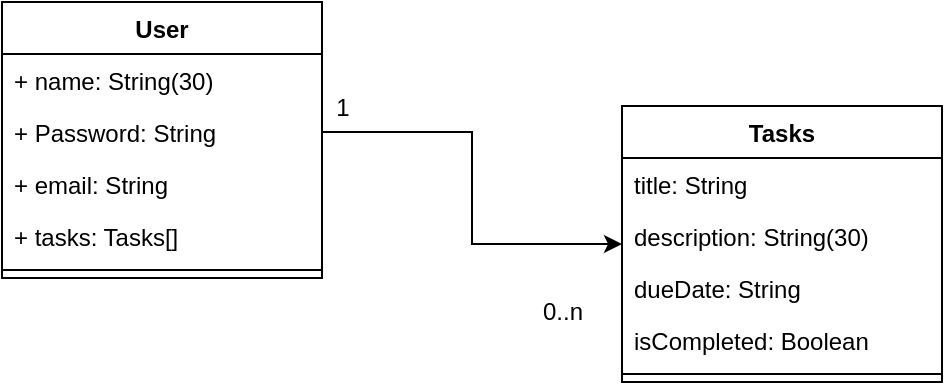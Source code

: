 <mxfile version="26.2.14">
  <diagram name="Seite-1" id="o9Cc-xWVdQbh3j_FQZls">
    <mxGraphModel dx="1639" dy="851" grid="1" gridSize="10" guides="1" tooltips="1" connect="1" arrows="1" fold="1" page="1" pageScale="1" pageWidth="827" pageHeight="1169" math="0" shadow="0">
      <root>
        <mxCell id="0" />
        <mxCell id="1" parent="0" />
        <mxCell id="qgq5JgrYsX4Nd7nGGl7e-39" value="User" style="swimlane;fontStyle=1;align=center;verticalAlign=top;childLayout=stackLayout;horizontal=1;startSize=26;horizontalStack=0;resizeParent=1;resizeParentMax=0;resizeLast=0;collapsible=1;marginBottom=0;whiteSpace=wrap;html=1;" parent="1" vertex="1">
          <mxGeometry x="100" y="260" width="160" height="138" as="geometry" />
        </mxCell>
        <mxCell id="qgq5JgrYsX4Nd7nGGl7e-43" value="+ name: String(30)" style="text;strokeColor=none;fillColor=none;align=left;verticalAlign=top;spacingLeft=4;spacingRight=4;overflow=hidden;rotatable=0;points=[[0,0.5],[1,0.5]];portConstraint=eastwest;whiteSpace=wrap;html=1;" parent="qgq5JgrYsX4Nd7nGGl7e-39" vertex="1">
          <mxGeometry y="26" width="160" height="26" as="geometry" />
        </mxCell>
        <mxCell id="qgq5JgrYsX4Nd7nGGl7e-45" value="+ Password: String" style="text;strokeColor=none;fillColor=none;align=left;verticalAlign=top;spacingLeft=4;spacingRight=4;overflow=hidden;rotatable=0;points=[[0,0.5],[1,0.5]];portConstraint=eastwest;whiteSpace=wrap;html=1;" parent="qgq5JgrYsX4Nd7nGGl7e-39" vertex="1">
          <mxGeometry y="52" width="160" height="26" as="geometry" />
        </mxCell>
        <mxCell id="qgq5JgrYsX4Nd7nGGl7e-58" value="+ email: String" style="text;strokeColor=none;fillColor=none;align=left;verticalAlign=top;spacingLeft=4;spacingRight=4;overflow=hidden;rotatable=0;points=[[0,0.5],[1,0.5]];portConstraint=eastwest;whiteSpace=wrap;html=1;" parent="qgq5JgrYsX4Nd7nGGl7e-39" vertex="1">
          <mxGeometry y="78" width="160" height="26" as="geometry" />
        </mxCell>
        <mxCell id="qgq5JgrYsX4Nd7nGGl7e-44" value="+ tasks: Tasks[]" style="text;strokeColor=none;fillColor=none;align=left;verticalAlign=top;spacingLeft=4;spacingRight=4;overflow=hidden;rotatable=0;points=[[0,0.5],[1,0.5]];portConstraint=eastwest;whiteSpace=wrap;html=1;" parent="qgq5JgrYsX4Nd7nGGl7e-39" vertex="1">
          <mxGeometry y="104" width="160" height="26" as="geometry" />
        </mxCell>
        <mxCell id="qgq5JgrYsX4Nd7nGGl7e-41" value="" style="line;strokeWidth=1;fillColor=none;align=left;verticalAlign=middle;spacingTop=-1;spacingLeft=3;spacingRight=3;rotatable=0;labelPosition=right;points=[];portConstraint=eastwest;strokeColor=inherit;" parent="qgq5JgrYsX4Nd7nGGl7e-39" vertex="1">
          <mxGeometry y="130" width="160" height="8" as="geometry" />
        </mxCell>
        <mxCell id="qgq5JgrYsX4Nd7nGGl7e-47" value="Tasks" style="swimlane;fontStyle=1;align=center;verticalAlign=top;childLayout=stackLayout;horizontal=1;startSize=26;horizontalStack=0;resizeParent=1;resizeParentMax=0;resizeLast=0;collapsible=1;marginBottom=0;whiteSpace=wrap;html=1;" parent="1" vertex="1">
          <mxGeometry x="410" y="312" width="160" height="138" as="geometry" />
        </mxCell>
        <mxCell id="qgq5JgrYsX4Nd7nGGl7e-55" value="title: String" style="text;strokeColor=none;fillColor=none;align=left;verticalAlign=top;spacingLeft=4;spacingRight=4;overflow=hidden;rotatable=0;points=[[0,0.5],[1,0.5]];portConstraint=eastwest;whiteSpace=wrap;html=1;" parent="qgq5JgrYsX4Nd7nGGl7e-47" vertex="1">
          <mxGeometry y="26" width="160" height="26" as="geometry" />
        </mxCell>
        <mxCell id="qgq5JgrYsX4Nd7nGGl7e-54" value="description: String(30)" style="text;strokeColor=none;fillColor=none;align=left;verticalAlign=top;spacingLeft=4;spacingRight=4;overflow=hidden;rotatable=0;points=[[0,0.5],[1,0.5]];portConstraint=eastwest;whiteSpace=wrap;html=1;" parent="qgq5JgrYsX4Nd7nGGl7e-47" vertex="1">
          <mxGeometry y="52" width="160" height="26" as="geometry" />
        </mxCell>
        <mxCell id="qgq5JgrYsX4Nd7nGGl7e-62" value="dueDate: String" style="text;strokeColor=none;fillColor=none;align=left;verticalAlign=top;spacingLeft=4;spacingRight=4;overflow=hidden;rotatable=0;points=[[0,0.5],[1,0.5]];portConstraint=eastwest;whiteSpace=wrap;html=1;" parent="qgq5JgrYsX4Nd7nGGl7e-47" vertex="1">
          <mxGeometry y="78" width="160" height="26" as="geometry" />
        </mxCell>
        <mxCell id="qgq5JgrYsX4Nd7nGGl7e-49" value="isCompleted: Boolean" style="text;strokeColor=none;fillColor=none;align=left;verticalAlign=top;spacingLeft=4;spacingRight=4;overflow=hidden;rotatable=0;points=[[0,0.5],[1,0.5]];portConstraint=eastwest;whiteSpace=wrap;html=1;" parent="qgq5JgrYsX4Nd7nGGl7e-47" vertex="1">
          <mxGeometry y="104" width="160" height="26" as="geometry" />
        </mxCell>
        <mxCell id="qgq5JgrYsX4Nd7nGGl7e-51" value="" style="line;strokeWidth=1;fillColor=none;align=left;verticalAlign=middle;spacingTop=-1;spacingLeft=3;spacingRight=3;rotatable=0;labelPosition=right;points=[];portConstraint=eastwest;strokeColor=inherit;" parent="qgq5JgrYsX4Nd7nGGl7e-47" vertex="1">
          <mxGeometry y="130" width="160" height="8" as="geometry" />
        </mxCell>
        <mxCell id="qgq5JgrYsX4Nd7nGGl7e-59" style="edgeStyle=orthogonalEdgeStyle;rounded=0;orthogonalLoop=1;jettySize=auto;html=1;exitX=1;exitY=0.5;exitDx=0;exitDy=0;" parent="1" source="qgq5JgrYsX4Nd7nGGl7e-45" target="qgq5JgrYsX4Nd7nGGl7e-47" edge="1">
          <mxGeometry relative="1" as="geometry" />
        </mxCell>
        <mxCell id="qgq5JgrYsX4Nd7nGGl7e-60" value="1" style="text;html=1;align=center;verticalAlign=middle;resizable=0;points=[];autosize=1;strokeColor=none;fillColor=none;" parent="1" vertex="1">
          <mxGeometry x="255" y="298" width="30" height="30" as="geometry" />
        </mxCell>
        <mxCell id="qgq5JgrYsX4Nd7nGGl7e-61" value="0..n" style="text;html=1;align=center;verticalAlign=middle;resizable=0;points=[];autosize=1;strokeColor=none;fillColor=none;" parent="1" vertex="1">
          <mxGeometry x="360" y="400" width="40" height="30" as="geometry" />
        </mxCell>
      </root>
    </mxGraphModel>
  </diagram>
</mxfile>
